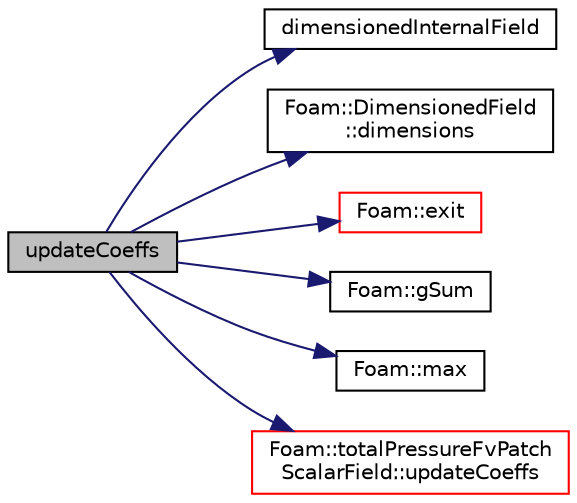 digraph "updateCoeffs"
{
  bgcolor="transparent";
  edge [fontname="Helvetica",fontsize="10",labelfontname="Helvetica",labelfontsize="10"];
  node [fontname="Helvetica",fontsize="10",shape=record];
  rankdir="LR";
  Node1 [label="updateCoeffs",height=0.2,width=0.4,color="black", fillcolor="grey75", style="filled", fontcolor="black"];
  Node1 -> Node2 [color="midnightblue",fontsize="10",style="solid",fontname="Helvetica"];
  Node2 [label="dimensionedInternalField",height=0.2,width=0.4,color="black",URL="$a03124.html#a942cd19121a46cdc649099eb27c74b18"];
  Node1 -> Node3 [color="midnightblue",fontsize="10",style="solid",fontname="Helvetica"];
  Node3 [label="Foam::DimensionedField\l::dimensions",height=0.2,width=0.4,color="black",URL="$a00532.html#a6098093e7de06370342a85cfae8b31f5",tooltip="Return dimensions. "];
  Node1 -> Node4 [color="midnightblue",fontsize="10",style="solid",fontname="Helvetica"];
  Node4 [label="Foam::exit",height=0.2,width=0.4,color="red",URL="$a10733.html#a06ca7250d8e89caf05243ec094843642"];
  Node1 -> Node5 [color="midnightblue",fontsize="10",style="solid",fontname="Helvetica"];
  Node5 [label="Foam::gSum",height=0.2,width=0.4,color="black",URL="$a10733.html#a11b1ebb4c53ad062332767d75ca96328"];
  Node1 -> Node6 [color="midnightblue",fontsize="10",style="solid",fontname="Helvetica"];
  Node6 [label="Foam::max",height=0.2,width=0.4,color="black",URL="$a10733.html#ac993e906cf2774ae77e666bc24e81733"];
  Node1 -> Node7 [color="midnightblue",fontsize="10",style="solid",fontname="Helvetica"];
  Node7 [label="Foam::totalPressureFvPatch\lScalarField::updateCoeffs",height=0.2,width=0.4,color="red",URL="$a02642.html#a7e24eafac629d3733181cd942d4c902f",tooltip="Update the coefficients associated with the patch field. "];
}
